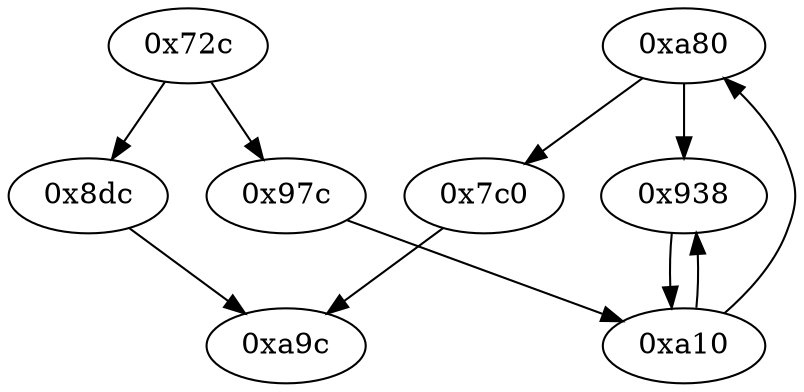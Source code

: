 strict digraph "" {
	graph ["edge"="{}",
		file="/Users/mark/Documents//论文//第二篇论文//2018-08-24交论文后的备份/2019/CFG/basic-algorithms/lcm/1836_recovered.dot",
		"graph"="{u'file': u'/Users/mark/Documents//\u8bba\u6587//\u7b2c\u4e8c\u7bc7\u8bba\u6587//2018-08-24\u4ea4\u8bba\u6587\u540e\u7684\u5907\u4efd/\
2019/CFG/basic-algorithms/lcm/1836_recovered.dot'}",
		"node"="{u'opcode': u''}"
	];
	"0x8dc"	 [opcode="[u'mov', u'mov', u'b']"];
	"0xa9c"	 [opcode="[u'ldr', u'ldr', u'ldr', u'ldr', u'sub', u'mov', u'sub', u'pop']"];
	"0x8dc" -> "0xa9c";
	"0x7c0"	 [opcode="[u'ldr', u'ldr', u'ldr', u'mov', u'bl', u'ldr', u'b']"];
	"0x7c0" -> "0xa9c";
	"0x938"	 [opcode="[u'ldr', u'add', u'str', u'ldr', u'b']"];
	"0xa10"	 [opcode="[u'str', u'ldr', u'ldr', u'bl', u'ldr', u'cmp', u'mov', u'b']"];
	"0x938" -> "0xa10";
	"0xa80"	 [opcode="[u'ldr', u'ldr', u'bl', u'str', u'ldr', u'b']"];
	"0xa80" -> "0x7c0";
	"0xa80" -> "0x938";
	"0x72c"	 [opcode="[u'push', u'add', u'sub', u'mov', u'ldr', u'str', u'ldr', u'ldr', u'add', u'ldr', u'str', u'ldr', u'ldr', u'ldr', u'ldr', u'b']"];
	"0x72c" -> "0x8dc";
	"0x97c"	 [opcode="[u'sub', u'str', u'mov', u'str', u'mov', u'mov', u'ldr', u'mov', u'str', u'mov', u'ldr', u'bl', u'mov', u'ldr', u'b']"];
	"0x72c" -> "0x97c";
	"0x97c" -> "0xa10";
	"0xa10" -> "0x938";
	"0xa10" -> "0xa80";
}
